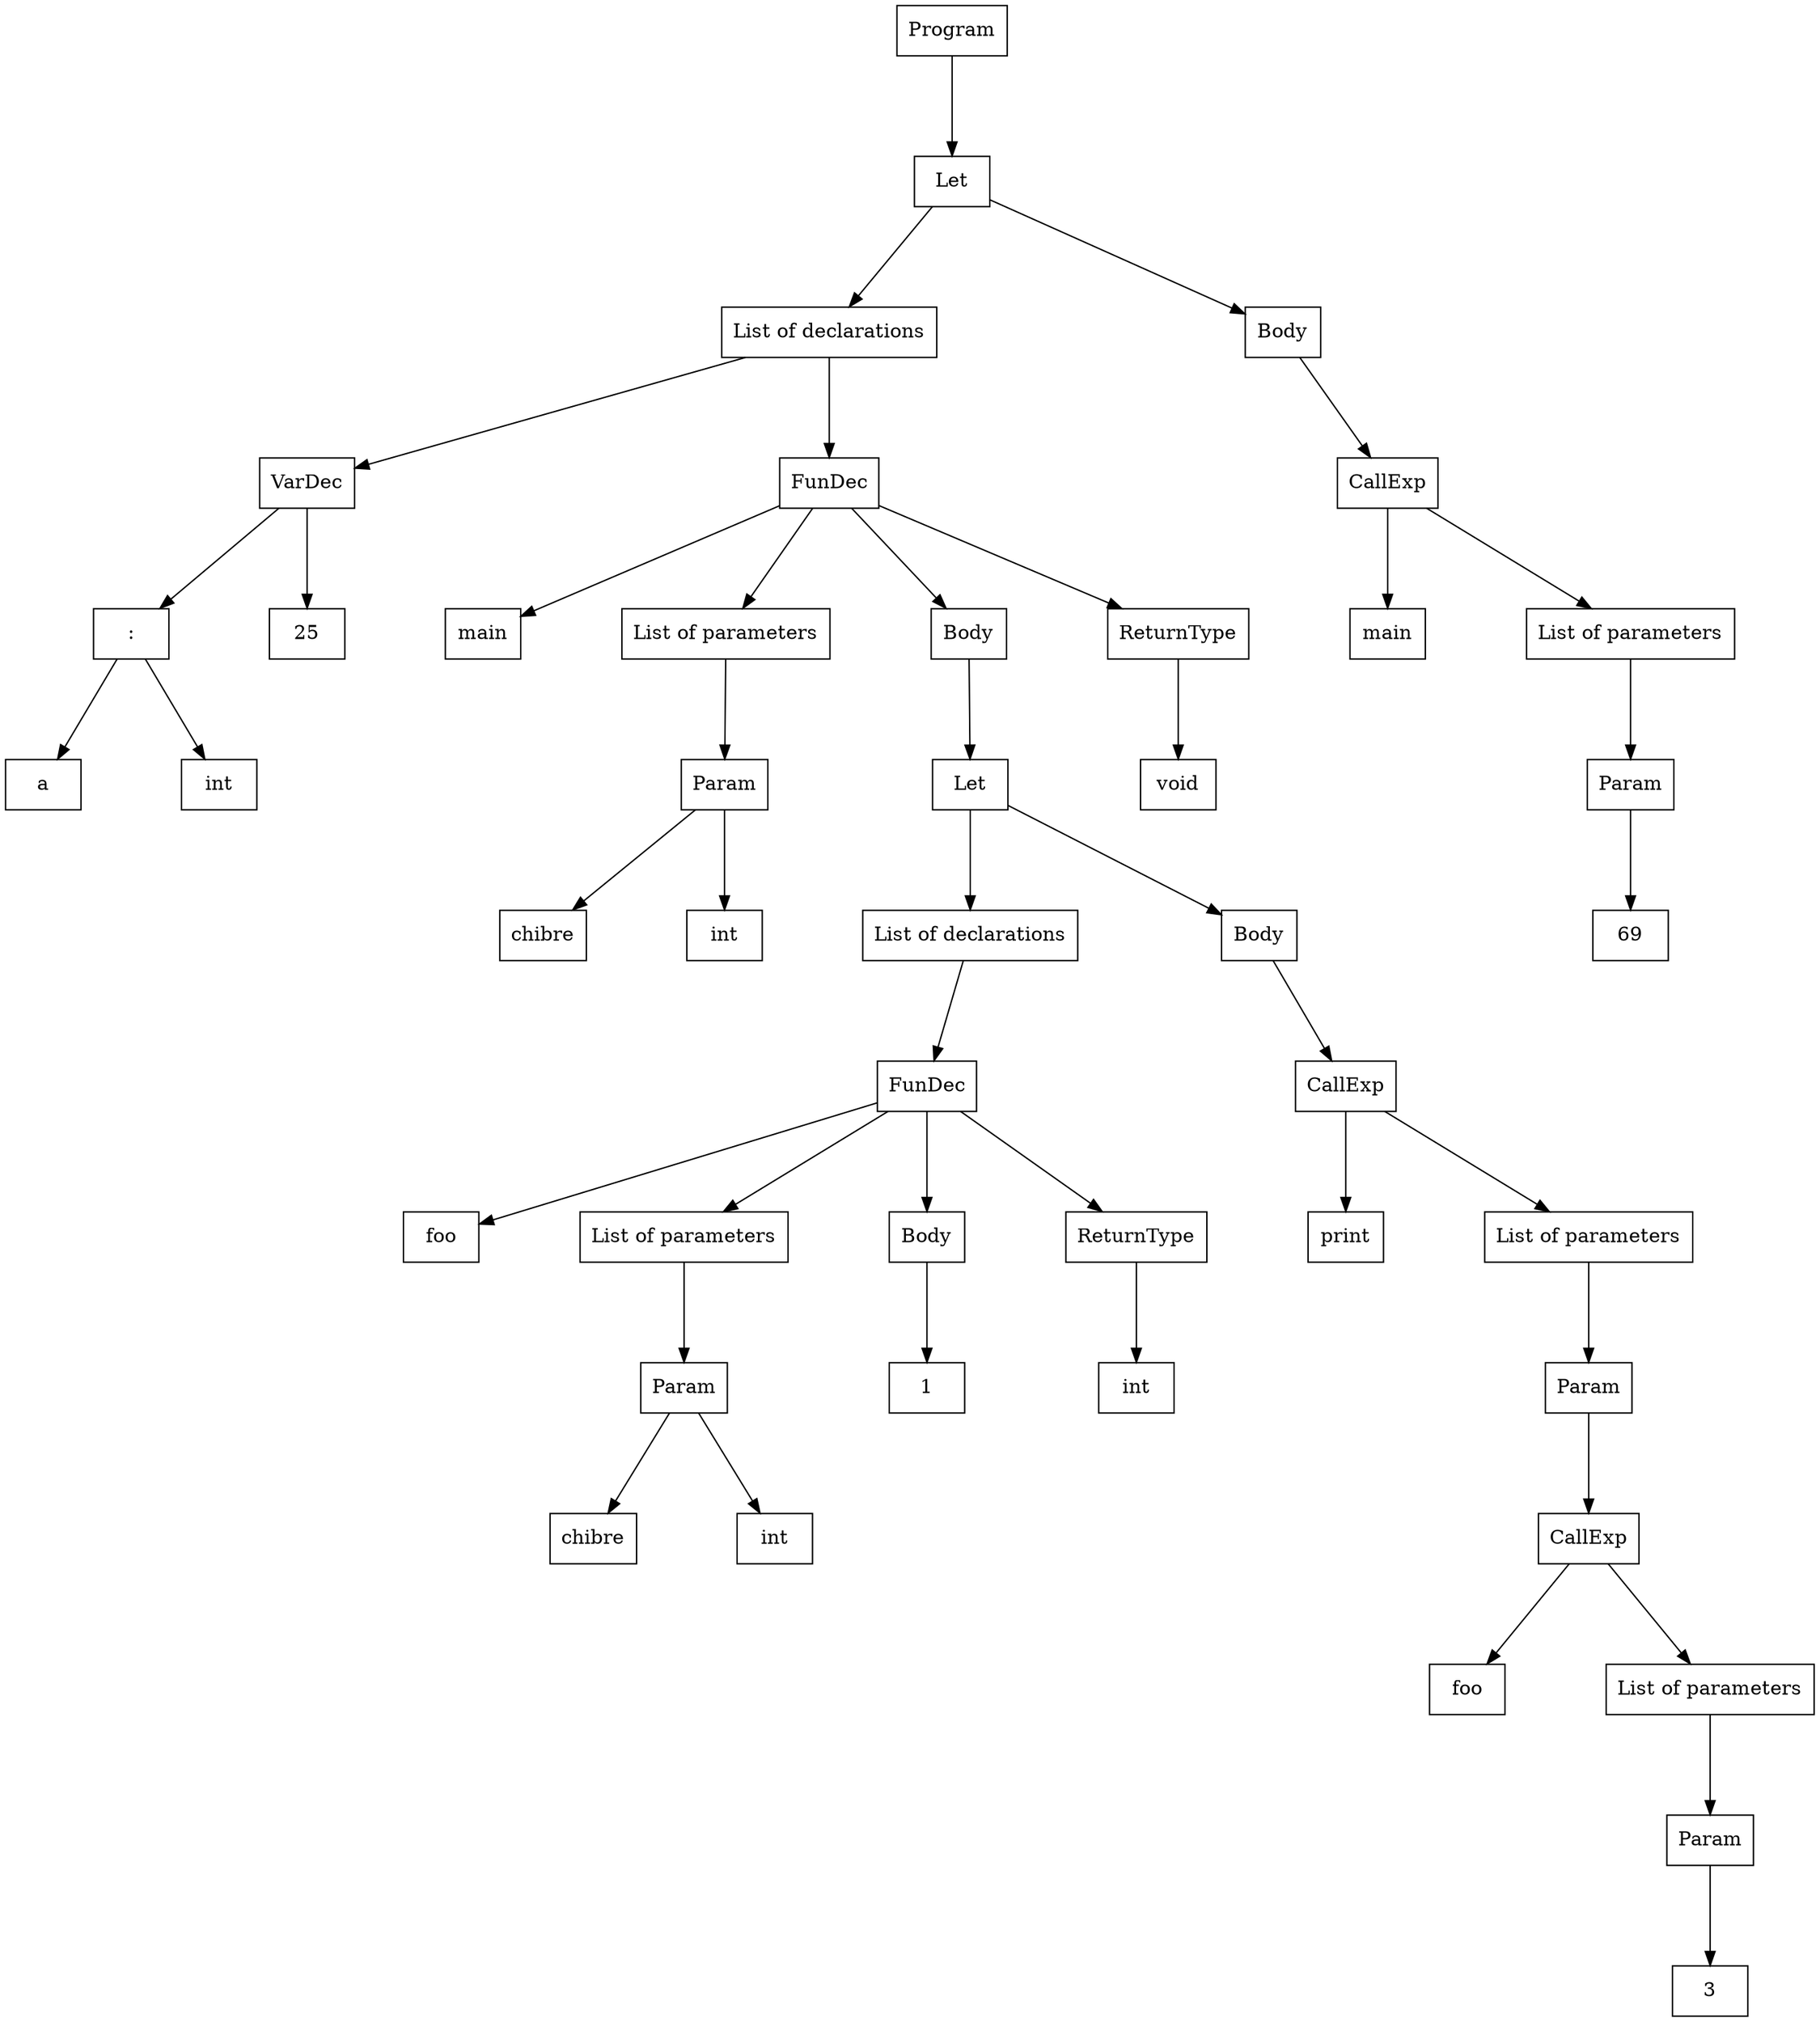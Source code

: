 digraph "ast"{

	nodesep=1;
	ranksep=1;

	N1 [label="Let", shape="box"];
	N2 [label="List of declarations", shape="box"];
	N3 [label="VarDec", shape="box"];
	N4 [label=":", shape="box"];
	N5 [label="a", shape="box"];
	N6 [label="int", shape="box"];
	N7 [label="25", shape="box"];
	N8 [label="FunDec", shape="box"];
	N9 [label="main", shape="box"];
	N10 [label="List of parameters", shape="box"];
	N11 [label="chibre", shape="box"];
	N12 [label="int", shape="box"];
	N13 [label="Param", shape="box"];
	N14 [label="Body", shape="box"];
	N15 [label="Let", shape="box"];
	N16 [label="List of declarations", shape="box"];
	N17 [label="FunDec", shape="box"];
	N18 [label="foo", shape="box"];
	N19 [label="List of parameters", shape="box"];
	N20 [label="chibre", shape="box"];
	N21 [label="int", shape="box"];
	N22 [label="Param", shape="box"];
	N23 [label="Body", shape="box"];
	N24 [label="1", shape="box"];
	N25 [label="ReturnType", shape="box"];
	N26 [label="int", shape="box"];
	N27 [label="Body", shape="box"];
	N28 [label="CallExp", shape="box"];
	N29 [label="print", shape="box"];
	N30 [label="List of parameters", shape="box"];
	N31 [label="CallExp", shape="box"];
	N32 [label="foo", shape="box"];
	N33 [label="List of parameters", shape="box"];
	N34 [label="3", shape="box"];
	N35 [label="Param", shape="box"];
	N36 [label="Param", shape="box"];
	N37 [label="ReturnType", shape="box"];
	N38 [label="void", shape="box"];
	N39 [label="Body", shape="box"];
	N40 [label="CallExp", shape="box"];
	N41 [label="main", shape="box"];
	N42 [label="List of parameters", shape="box"];
	N43 [label="69", shape="box"];
	N44 [label="Param", shape="box"];
	N0 [label="Program", shape="box"];

	N1 -> N2; 
	N4 -> N5; 
	N4 -> N6; 
	N3 -> N4; 
	N3 -> N7; 
	N2 -> N3; 
	N13 -> N11; 
	N13 -> N12; 
	N10 -> N13; 
	N15 -> N16; 
	N22 -> N20; 
	N22 -> N21; 
	N19 -> N22; 
	N17 -> N18; 
	N17 -> N19; 
	N17 -> N23; 
	N23 -> N24; 
	N17 -> N25; 
	N25 -> N26; 
	N16 -> N17; 
	N15 -> N27; 
	N28 -> N29; 
	N31 -> N32; 
	N35 -> N34; 
	N33 -> N35; 
	N31 -> N33; 
	N36 -> N31; 
	N30 -> N36; 
	N28 -> N30; 
	N27 -> N28; 
	N8 -> N9; 
	N8 -> N10; 
	N8 -> N14; 
	N14 -> N15; 
	N8 -> N37; 
	N37 -> N38; 
	N2 -> N8; 
	N1 -> N39; 
	N40 -> N41; 
	N44 -> N43; 
	N42 -> N44; 
	N40 -> N42; 
	N39 -> N40; 
	N0 -> N1; 
}